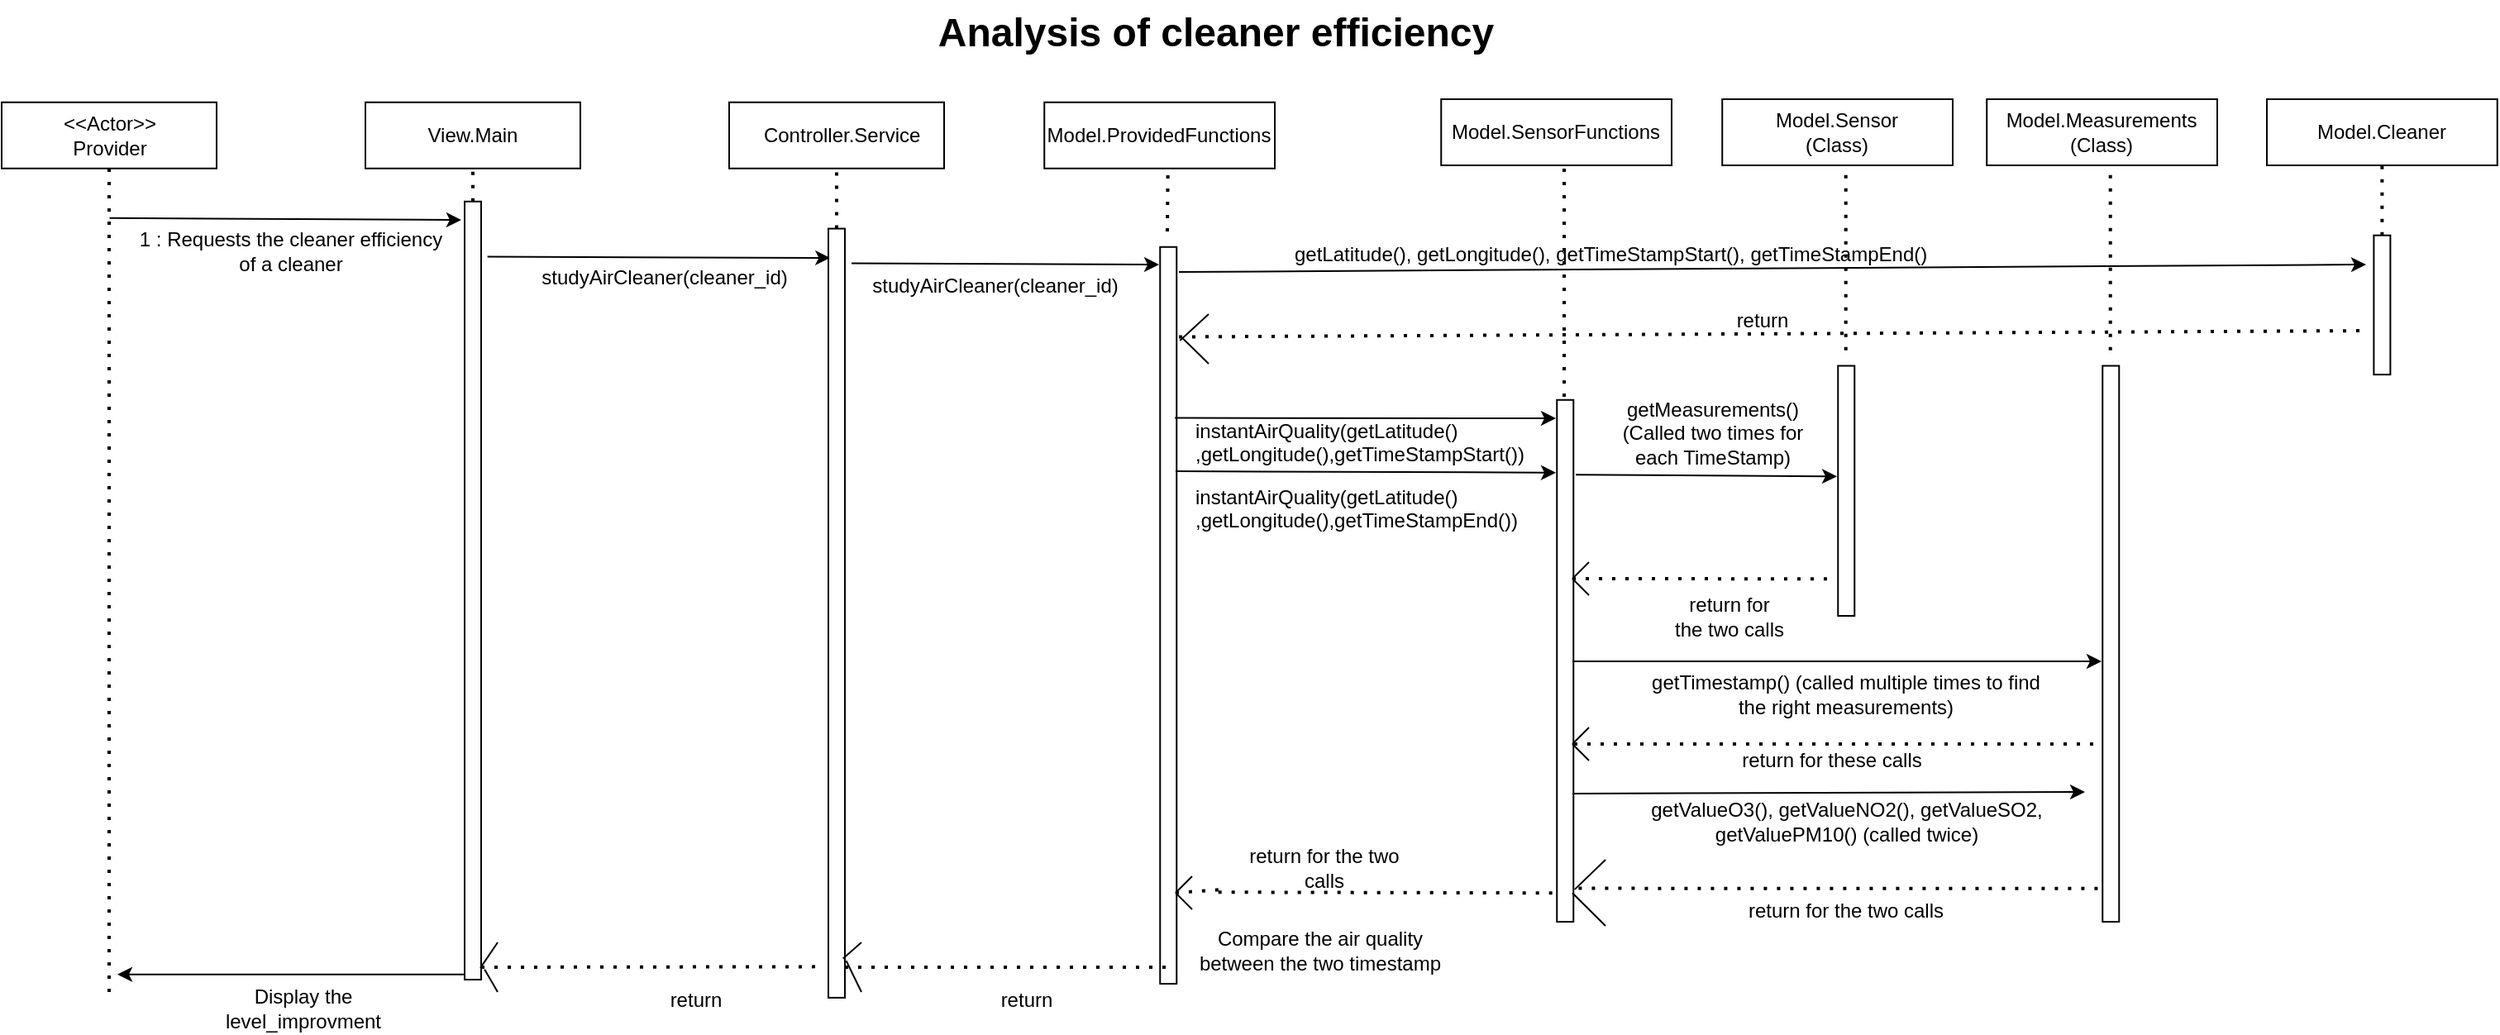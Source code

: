 <mxfile version="21.2.9" type="github">
  <diagram name="Page-1" id="ykdKxiUoXnnNfO1ILs0J">
    <mxGraphModel dx="2739" dy="987" grid="1" gridSize="10" guides="1" tooltips="1" connect="1" arrows="1" fold="1" page="1" pageScale="1" pageWidth="827" pageHeight="1169" math="0" shadow="0">
      <root>
        <mxCell id="0" />
        <mxCell id="1" parent="0" />
        <mxCell id="bs57F5KCe5MACJYOmROy-1" value="" style="rounded=0;whiteSpace=wrap;html=1;" parent="1" vertex="1">
          <mxGeometry x="-100" y="161.88" width="130" height="40" as="geometry" />
        </mxCell>
        <mxCell id="bs57F5KCe5MACJYOmROy-2" value="View.Main" style="text;html=1;strokeColor=none;fillColor=none;align=center;verticalAlign=middle;whiteSpace=wrap;rounded=0;" parent="1" vertex="1">
          <mxGeometry x="-65" y="166.88" width="60" height="30" as="geometry" />
        </mxCell>
        <mxCell id="bs57F5KCe5MACJYOmROy-3" value="" style="rounded=0;whiteSpace=wrap;html=1;" parent="1" vertex="1">
          <mxGeometry x="-320" y="161.88" width="130" height="40" as="geometry" />
        </mxCell>
        <mxCell id="bs57F5KCe5MACJYOmROy-4" value="&amp;lt;&amp;lt;Actor&amp;gt;&amp;gt;&lt;br&gt;Provider" style="text;html=1;strokeColor=none;fillColor=none;align=center;verticalAlign=middle;whiteSpace=wrap;rounded=0;" parent="1" vertex="1">
          <mxGeometry x="-292.5" y="166.88" width="75" height="30" as="geometry" />
        </mxCell>
        <mxCell id="bs57F5KCe5MACJYOmROy-5" value="" style="endArrow=classic;html=1;rounded=0;entryX=0.968;entryY=-0.129;entryDx=0;entryDy=0;exitX=0.024;exitY=0;exitDx=0;exitDy=0;exitPerimeter=0;entryPerimeter=0;" parent="1" target="bs57F5KCe5MACJYOmROy-39" edge="1">
          <mxGeometry width="50" height="50" relative="1" as="geometry">
            <mxPoint x="-254.72" y="231.88" as="sourcePoint" />
            <mxPoint x="-120" y="231.88" as="targetPoint" />
          </mxGeometry>
        </mxCell>
        <mxCell id="bs57F5KCe5MACJYOmROy-6" value="" style="rounded=0;whiteSpace=wrap;html=1;rotation=-90;" parent="1" vertex="1">
          <mxGeometry x="-270.31" y="452.2" width="470.63" height="10" as="geometry" />
        </mxCell>
        <mxCell id="bs57F5KCe5MACJYOmROy-17" value="" style="rounded=0;whiteSpace=wrap;html=1;" parent="1" vertex="1">
          <mxGeometry x="120" y="161.88" width="130" height="40" as="geometry" />
        </mxCell>
        <mxCell id="bs57F5KCe5MACJYOmROy-18" value="Controller.Service&lt;span style=&quot;white-space: pre;&quot;&gt; &lt;/span&gt;" style="text;html=1;strokeColor=none;fillColor=none;align=center;verticalAlign=middle;whiteSpace=wrap;rounded=0;" parent="1" vertex="1">
          <mxGeometry x="160" y="166.88" width="60" height="30" as="geometry" />
        </mxCell>
        <mxCell id="bs57F5KCe5MACJYOmROy-19" value="" style="endArrow=classic;html=1;rounded=0;entryX=0.962;entryY=0.113;entryDx=0;entryDy=0;entryPerimeter=0;exitX=0.929;exitY=1.381;exitDx=0;exitDy=0;exitPerimeter=0;" parent="1" source="bs57F5KCe5MACJYOmROy-6" target="bs57F5KCe5MACJYOmROy-22" edge="1">
          <mxGeometry width="50" height="50" relative="1" as="geometry">
            <mxPoint x="-20" y="338" as="sourcePoint" />
            <mxPoint x="180" y="343" as="targetPoint" />
          </mxGeometry>
        </mxCell>
        <mxCell id="bs57F5KCe5MACJYOmROy-20" value="studyAirCleaner(cleaner_id)" style="text;html=1;strokeColor=none;fillColor=none;align=center;verticalAlign=middle;whiteSpace=wrap;rounded=0;" parent="1" vertex="1">
          <mxGeometry x="50.63" y="253" width="60" height="30" as="geometry" />
        </mxCell>
        <mxCell id="bs57F5KCe5MACJYOmROy-22" value="" style="rounded=0;whiteSpace=wrap;html=1;rotation=-90;" parent="1" vertex="1">
          <mxGeometry x="-47.58" y="465.87" width="465.16" height="10" as="geometry" />
        </mxCell>
        <mxCell id="bs57F5KCe5MACJYOmROy-38" value="" style="endArrow=none;dashed=1;html=1;dashPattern=1 3;strokeWidth=2;rounded=0;entryX=0.5;entryY=1;entryDx=0;entryDy=0;" parent="1" target="bs57F5KCe5MACJYOmROy-3" edge="1">
          <mxGeometry width="50" height="50" relative="1" as="geometry">
            <mxPoint x="-255" y="700" as="sourcePoint" />
            <mxPoint x="-250" y="211.88" as="targetPoint" />
          </mxGeometry>
        </mxCell>
        <mxCell id="bs57F5KCe5MACJYOmROy-39" value="1 : Requests the cleaner efficiency&lt;br&gt;of a cleaner" style="text;html=1;strokeColor=none;fillColor=none;align=center;verticalAlign=middle;whiteSpace=wrap;rounded=0;" parent="1" vertex="1">
          <mxGeometry x="-255" y="236.88" width="220" height="30" as="geometry" />
        </mxCell>
        <mxCell id="bs57F5KCe5MACJYOmROy-40" value="" style="endArrow=none;dashed=1;html=1;dashPattern=1 3;strokeWidth=2;rounded=0;entryX=0.5;entryY=1;entryDx=0;entryDy=0;exitX=1;exitY=0.5;exitDx=0;exitDy=0;" parent="1" source="bs57F5KCe5MACJYOmROy-6" target="bs57F5KCe5MACJYOmROy-1" edge="1">
          <mxGeometry width="50" height="50" relative="1" as="geometry">
            <mxPoint x="-110" y="261.88" as="sourcePoint" />
            <mxPoint x="-60" y="211.88" as="targetPoint" />
          </mxGeometry>
        </mxCell>
        <mxCell id="bs57F5KCe5MACJYOmROy-41" value="" style="endArrow=none;dashed=1;html=1;dashPattern=1 3;strokeWidth=2;rounded=0;exitX=1;exitY=0.5;exitDx=0;exitDy=0;entryX=0.5;entryY=1.036;entryDx=0;entryDy=0;entryPerimeter=0;" parent="1" source="bs57F5KCe5MACJYOmROy-22" target="bs57F5KCe5MACJYOmROy-17" edge="1">
          <mxGeometry width="50" height="50" relative="1" as="geometry">
            <mxPoint x="180" y="221.88" as="sourcePoint" />
            <mxPoint x="230" y="171.88" as="targetPoint" />
          </mxGeometry>
        </mxCell>
        <mxCell id="9_FcKDV5dbuAONsDNkDG-13" value="" style="rounded=0;whiteSpace=wrap;html=1;" parent="1" vertex="1">
          <mxGeometry x="310.62" y="161.88" width="139.38" height="40" as="geometry" />
        </mxCell>
        <mxCell id="9_FcKDV5dbuAONsDNkDG-14" value="Model.ProvidedFunctions" style="text;html=1;strokeColor=none;fillColor=none;align=center;verticalAlign=middle;whiteSpace=wrap;rounded=0;" parent="1" vertex="1">
          <mxGeometry x="350.31" y="166.88" width="60" height="30" as="geometry" />
        </mxCell>
        <mxCell id="9_FcKDV5dbuAONsDNkDG-15" value="" style="rounded=0;whiteSpace=wrap;html=1;rotation=-90;" parent="1" vertex="1">
          <mxGeometry x="162.82" y="467.2" width="445.62" height="10" as="geometry" />
        </mxCell>
        <mxCell id="9_FcKDV5dbuAONsDNkDG-16" value="" style="endArrow=none;dashed=1;html=1;dashPattern=1 3;strokeWidth=2;rounded=0;" parent="1" edge="1">
          <mxGeometry width="50" height="50" relative="1" as="geometry">
            <mxPoint x="385" y="240" as="sourcePoint" />
            <mxPoint x="385.35" y="201.88" as="targetPoint" />
          </mxGeometry>
        </mxCell>
        <mxCell id="9_FcKDV5dbuAONsDNkDG-17" value="" style="endArrow=classic;html=1;rounded=0;exitX=0.955;exitY=1.403;exitDx=0;exitDy=0;exitPerimeter=0;" parent="1" source="bs57F5KCe5MACJYOmROy-22" edge="1">
          <mxGeometry width="50" height="50" relative="1" as="geometry">
            <mxPoint x="420" y="391.88" as="sourcePoint" />
            <mxPoint x="380" y="260" as="targetPoint" />
          </mxGeometry>
        </mxCell>
        <mxCell id="9_FcKDV5dbuAONsDNkDG-20" value="studyAirCleaner(cleaner_id)" style="text;html=1;strokeColor=none;fillColor=none;align=center;verticalAlign=middle;whiteSpace=wrap;rounded=0;" parent="1" vertex="1">
          <mxGeometry x="250.62" y="257.88" width="60" height="30" as="geometry" />
        </mxCell>
        <mxCell id="9_FcKDV5dbuAONsDNkDG-21" value="" style="endArrow=classic;html=1;rounded=0;exitX=0.768;exitY=0.897;exitDx=0;exitDy=0;exitPerimeter=0;" parent="1" source="9_FcKDV5dbuAONsDNkDG-15" edge="1">
          <mxGeometry width="50" height="50" relative="1" as="geometry">
            <mxPoint x="390" y="341.88" as="sourcePoint" />
            <mxPoint x="620" y="353" as="targetPoint" />
          </mxGeometry>
        </mxCell>
        <mxCell id="9_FcKDV5dbuAONsDNkDG-22" value="" style="endArrow=classic;html=1;rounded=0;" parent="1" edge="1">
          <mxGeometry width="50" height="50" relative="1" as="geometry">
            <mxPoint x="390" y="385" as="sourcePoint" />
            <mxPoint x="620" y="385.88" as="targetPoint" />
          </mxGeometry>
        </mxCell>
        <mxCell id="9_FcKDV5dbuAONsDNkDG-23" value="instantAirQuality(getLatitude()&lt;br&gt;,getLongitude(),getTimeStampStart())" style="text;whiteSpace=wrap;html=1;" parent="1" vertex="1">
          <mxGeometry x="400" y="346.88" width="200" height="65" as="geometry" />
        </mxCell>
        <mxCell id="9_FcKDV5dbuAONsDNkDG-42" value="instantAirQuality(getLatitude()&lt;br&gt;,getLongitude(),getTimeStampEnd())" style="text;whiteSpace=wrap;html=1;" parent="1" vertex="1">
          <mxGeometry x="400" y="386.88" width="200" height="65" as="geometry" />
        </mxCell>
        <mxCell id="9_FcKDV5dbuAONsDNkDG-49" value="" style="rounded=0;whiteSpace=wrap;html=1;rotation=-90;" parent="1" vertex="1">
          <mxGeometry x="467.82" y="494.7" width="315.62" height="10" as="geometry" />
        </mxCell>
        <mxCell id="9_FcKDV5dbuAONsDNkDG-50" value="" style="endArrow=none;dashed=1;html=1;dashPattern=1 3;strokeWidth=2;rounded=0;" parent="1" edge="1">
          <mxGeometry width="50" height="50" relative="1" as="geometry">
            <mxPoint x="625" y="340" as="sourcePoint" />
            <mxPoint x="625" y="200" as="targetPoint" />
          </mxGeometry>
        </mxCell>
        <mxCell id="9_FcKDV5dbuAONsDNkDG-53" value="" style="endArrow=none;dashed=1;html=1;dashPattern=1 3;strokeWidth=2;rounded=0;exitX=0.132;exitY=1.201;exitDx=0;exitDy=0;exitPerimeter=0;" parent="1" edge="1">
          <mxGeometry width="50" height="50" relative="1" as="geometry">
            <mxPoint x="415.84" y="639.608" as="sourcePoint" />
            <mxPoint x="620" y="640.12" as="targetPoint" />
          </mxGeometry>
        </mxCell>
        <mxCell id="9_FcKDV5dbuAONsDNkDG-55" value="" style="endArrow=none;html=1;rounded=0;" parent="1" edge="1">
          <mxGeometry width="50" height="50" relative="1" as="geometry">
            <mxPoint x="390" y="640" as="sourcePoint" />
            <mxPoint x="400" y="650" as="targetPoint" />
            <Array as="points">
              <mxPoint x="400" y="650" />
            </Array>
          </mxGeometry>
        </mxCell>
        <mxCell id="9_FcKDV5dbuAONsDNkDG-56" value="return for the two calls" style="text;html=1;strokeColor=none;fillColor=none;align=center;verticalAlign=middle;whiteSpace=wrap;rounded=0;" parent="1" vertex="1">
          <mxGeometry x="430" y="610" width="100" height="30" as="geometry" />
        </mxCell>
        <mxCell id="9_FcKDV5dbuAONsDNkDG-62" value="Compare the air quality between the two timestamp" style="text;html=1;strokeColor=none;fillColor=none;align=center;verticalAlign=middle;whiteSpace=wrap;rounded=0;" parent="1" vertex="1">
          <mxGeometry x="400" y="660" width="155" height="30" as="geometry" />
        </mxCell>
        <mxCell id="9_FcKDV5dbuAONsDNkDG-69" value="" style="rounded=0;whiteSpace=wrap;html=1;" parent="1" vertex="1">
          <mxGeometry x="550.62" y="160" width="139.38" height="40" as="geometry" />
        </mxCell>
        <mxCell id="9_FcKDV5dbuAONsDNkDG-70" value="Model.SensorFunctions" style="text;html=1;strokeColor=none;fillColor=none;align=center;verticalAlign=middle;whiteSpace=wrap;rounded=0;" parent="1" vertex="1">
          <mxGeometry x="590.31" y="165" width="60" height="30" as="geometry" />
        </mxCell>
        <mxCell id="9_FcKDV5dbuAONsDNkDG-71" value="" style="endArrow=none;dashed=1;html=1;dashPattern=1 3;strokeWidth=2;rounded=0;" parent="1" edge="1">
          <mxGeometry width="50" height="50" relative="1" as="geometry">
            <mxPoint x="-30" y="685" as="sourcePoint" />
            <mxPoint x="175" y="684.68" as="targetPoint" />
          </mxGeometry>
        </mxCell>
        <mxCell id="9_FcKDV5dbuAONsDNkDG-72" value="" style="endArrow=none;html=1;rounded=0;exitX=0.013;exitY=1.209;exitDx=0;exitDy=0;exitPerimeter=0;" parent="1" source="bs57F5KCe5MACJYOmROy-6" edge="1">
          <mxGeometry width="50" height="50" relative="1" as="geometry">
            <mxPoint x="-30" y="575" as="sourcePoint" />
            <mxPoint x="-20" y="700" as="targetPoint" />
          </mxGeometry>
        </mxCell>
        <mxCell id="9_FcKDV5dbuAONsDNkDG-73" value="" style="endArrow=none;html=1;rounded=0;exitX=0.015;exitY=0.951;exitDx=0;exitDy=0;exitPerimeter=0;" parent="1" source="bs57F5KCe5MACJYOmROy-6" edge="1">
          <mxGeometry width="50" height="50" relative="1" as="geometry">
            <mxPoint x="-30" y="575" as="sourcePoint" />
            <mxPoint x="-20" y="670" as="targetPoint" />
            <Array as="points">
              <mxPoint x="-20" y="670" />
            </Array>
          </mxGeometry>
        </mxCell>
        <mxCell id="9_FcKDV5dbuAONsDNkDG-74" value="return" style="text;html=1;strokeColor=none;fillColor=none;align=center;verticalAlign=middle;whiteSpace=wrap;rounded=0;" parent="1" vertex="1">
          <mxGeometry x="70" y="690" width="60" height="30" as="geometry" />
        </mxCell>
        <mxCell id="9_FcKDV5dbuAONsDNkDG-75" value="" style="endArrow=none;dashed=1;html=1;dashPattern=1 3;strokeWidth=2;rounded=0;entryX=0.5;entryY=0;entryDx=0;entryDy=0;" parent="1" edge="1">
          <mxGeometry width="50" height="50" relative="1" as="geometry">
            <mxPoint x="190" y="685" as="sourcePoint" />
            <mxPoint x="387.81" y="685" as="targetPoint" />
          </mxGeometry>
        </mxCell>
        <mxCell id="9_FcKDV5dbuAONsDNkDG-76" value="" style="endArrow=none;html=1;rounded=0;exitX=0.051;exitY=0.887;exitDx=0;exitDy=0;exitPerimeter=0;" parent="1" source="bs57F5KCe5MACJYOmROy-22" edge="1">
          <mxGeometry width="50" height="50" relative="1" as="geometry">
            <mxPoint x="190" y="690" as="sourcePoint" />
            <mxPoint x="200" y="670" as="targetPoint" />
            <Array as="points">
              <mxPoint x="200" y="670" />
            </Array>
          </mxGeometry>
        </mxCell>
        <mxCell id="9_FcKDV5dbuAONsDNkDG-79" value="" style="endArrow=classic;html=1;rounded=0;exitX=0.459;exitY=-0.383;exitDx=0;exitDy=0;exitPerimeter=0;" parent="1" edge="1">
          <mxGeometry width="50" height="50" relative="1" as="geometry">
            <mxPoint x="-40" y="689.35" as="sourcePoint" />
            <mxPoint x="-250" y="689.35" as="targetPoint" />
          </mxGeometry>
        </mxCell>
        <mxCell id="9_FcKDV5dbuAONsDNkDG-80" value="Display the level_improvment" style="text;html=1;strokeColor=none;fillColor=none;align=center;verticalAlign=middle;whiteSpace=wrap;rounded=0;" parent="1" vertex="1">
          <mxGeometry x="-200" y="695" width="125" height="30" as="geometry" />
        </mxCell>
        <mxCell id="9_FcKDV5dbuAONsDNkDG-106" value="" style="rounded=0;whiteSpace=wrap;html=1;rotation=-90;" parent="1" vertex="1">
          <mxGeometry x="720" y="391.88" width="151.25" height="10" as="geometry" />
        </mxCell>
        <mxCell id="9_FcKDV5dbuAONsDNkDG-107" value="" style="endArrow=none;dashed=1;html=1;dashPattern=1 3;strokeWidth=2;rounded=0;" parent="1" edge="1">
          <mxGeometry width="50" height="50" relative="1" as="geometry">
            <mxPoint x="795.35" y="311.88" as="sourcePoint" />
            <mxPoint x="795.35" y="191.88" as="targetPoint" />
          </mxGeometry>
        </mxCell>
        <mxCell id="9_FcKDV5dbuAONsDNkDG-108" value="" style="rounded=0;whiteSpace=wrap;html=1;" parent="1" vertex="1">
          <mxGeometry x="720.62" y="160" width="139.38" height="40" as="geometry" />
        </mxCell>
        <mxCell id="9_FcKDV5dbuAONsDNkDG-109" value="Model.Sensor&lt;br&gt;(Class)" style="text;html=1;strokeColor=none;fillColor=none;align=center;verticalAlign=middle;whiteSpace=wrap;rounded=0;" parent="1" vertex="1">
          <mxGeometry x="760" y="165" width="60.31" height="30" as="geometry" />
        </mxCell>
        <mxCell id="9_FcKDV5dbuAONsDNkDG-110" value="" style="endArrow=classic;html=1;rounded=0;exitX=0.706;exitY=1.152;exitDx=0;exitDy=0;exitPerimeter=0;" parent="1" edge="1">
          <mxGeometry width="50" height="50" relative="1" as="geometry">
            <mxPoint x="632" y="387.12" as="sourcePoint" />
            <mxPoint x="790" y="388.12" as="targetPoint" />
          </mxGeometry>
        </mxCell>
        <mxCell id="9_FcKDV5dbuAONsDNkDG-114" value="" style="rounded=0;whiteSpace=wrap;html=1;rotation=-90;" parent="1" vertex="1">
          <mxGeometry x="787.5" y="484.38" width="336.25" height="10" as="geometry" />
        </mxCell>
        <mxCell id="9_FcKDV5dbuAONsDNkDG-115" value="" style="endArrow=none;dashed=1;html=1;dashPattern=1 3;strokeWidth=2;rounded=0;" parent="1" edge="1">
          <mxGeometry width="50" height="50" relative="1" as="geometry">
            <mxPoint x="955.35" y="311.88" as="sourcePoint" />
            <mxPoint x="955.35" y="191.88" as="targetPoint" />
          </mxGeometry>
        </mxCell>
        <mxCell id="9_FcKDV5dbuAONsDNkDG-116" value="" style="rounded=0;whiteSpace=wrap;html=1;" parent="1" vertex="1">
          <mxGeometry x="880.62" y="160" width="139.38" height="40" as="geometry" />
        </mxCell>
        <mxCell id="9_FcKDV5dbuAONsDNkDG-117" value="Model.Measurements&lt;br&gt;(Class)" style="text;html=1;strokeColor=none;fillColor=none;align=center;verticalAlign=middle;whiteSpace=wrap;rounded=0;" parent="1" vertex="1">
          <mxGeometry x="920.31" y="165" width="60" height="30" as="geometry" />
        </mxCell>
        <mxCell id="9_FcKDV5dbuAONsDNkDG-118" value="" style="endArrow=none;dashed=1;html=1;dashPattern=1 3;strokeWidth=2;rounded=0;" parent="1" edge="1">
          <mxGeometry width="50" height="50" relative="1" as="geometry">
            <mxPoint x="630" y="450" as="sourcePoint" />
            <mxPoint x="790" y="450.12" as="targetPoint" />
          </mxGeometry>
        </mxCell>
        <mxCell id="9_FcKDV5dbuAONsDNkDG-119" value="" style="endArrow=none;html=1;rounded=0;" parent="1" edge="1">
          <mxGeometry width="50" height="50" relative="1" as="geometry">
            <mxPoint x="630" y="450" as="sourcePoint" />
            <mxPoint x="640" y="440" as="targetPoint" />
          </mxGeometry>
        </mxCell>
        <mxCell id="9_FcKDV5dbuAONsDNkDG-120" value="" style="endArrow=none;html=1;rounded=0;" parent="1" edge="1">
          <mxGeometry width="50" height="50" relative="1" as="geometry">
            <mxPoint x="630" y="450" as="sourcePoint" />
            <mxPoint x="640" y="460" as="targetPoint" />
            <Array as="points">
              <mxPoint x="640" y="460" />
            </Array>
          </mxGeometry>
        </mxCell>
        <mxCell id="9_FcKDV5dbuAONsDNkDG-121" value="return for the two calls" style="text;html=1;strokeColor=none;fillColor=none;align=center;verticalAlign=middle;whiteSpace=wrap;rounded=0;" parent="1" vertex="1">
          <mxGeometry x="690" y="458.12" width="70" height="30" as="geometry" />
        </mxCell>
        <mxCell id="ShpuO0ebEkKeQniD5H_K-5" value="" style="endArrow=classic;html=1;rounded=0;" parent="1" edge="1">
          <mxGeometry width="50" height="50" relative="1" as="geometry">
            <mxPoint x="630" y="500" as="sourcePoint" />
            <mxPoint x="950" y="500" as="targetPoint" />
          </mxGeometry>
        </mxCell>
        <mxCell id="9_FcKDV5dbuAONsDNkDG-111" value="getMeasurements()&lt;br&gt;(Called two times for each TimeStamp)" style="text;html=1;strokeColor=none;fillColor=none;align=center;verticalAlign=middle;whiteSpace=wrap;rounded=0;" parent="1" vertex="1">
          <mxGeometry x="650.31" y="346.88" width="130" height="30" as="geometry" />
        </mxCell>
        <mxCell id="ShpuO0ebEkKeQniD5H_K-7" value="getTimestamp() (called multiple times to find the right measurements)" style="text;html=1;strokeColor=none;fillColor=none;align=center;verticalAlign=middle;whiteSpace=wrap;rounded=0;" parent="1" vertex="1">
          <mxGeometry x="673.29" y="504.7" width="244.69" height="30" as="geometry" />
        </mxCell>
        <mxCell id="ShpuO0ebEkKeQniD5H_K-9" value="" style="endArrow=none;dashed=1;html=1;dashPattern=1 3;strokeWidth=2;rounded=0;" parent="1" edge="1">
          <mxGeometry width="50" height="50" relative="1" as="geometry">
            <mxPoint x="631" y="550" as="sourcePoint" />
            <mxPoint x="950" y="550" as="targetPoint" />
            <Array as="points">
              <mxPoint x="900" y="550" />
            </Array>
          </mxGeometry>
        </mxCell>
        <mxCell id="ShpuO0ebEkKeQniD5H_K-11" value="" style="endArrow=none;html=1;rounded=0;" parent="1" edge="1">
          <mxGeometry width="50" height="50" relative="1" as="geometry">
            <mxPoint x="630" y="550" as="sourcePoint" />
            <mxPoint x="640" y="540" as="targetPoint" />
            <Array as="points">
              <mxPoint x="640" y="540" />
            </Array>
          </mxGeometry>
        </mxCell>
        <mxCell id="ShpuO0ebEkKeQniD5H_K-12" value="" style="endArrow=none;html=1;rounded=0;" parent="1" edge="1">
          <mxGeometry width="50" height="50" relative="1" as="geometry">
            <mxPoint x="630" y="550" as="sourcePoint" />
            <mxPoint x="640" y="560" as="targetPoint" />
            <Array as="points" />
          </mxGeometry>
        </mxCell>
        <mxCell id="ShpuO0ebEkKeQniD5H_K-13" value="return for these calls" style="text;html=1;strokeColor=none;fillColor=none;align=center;verticalAlign=middle;whiteSpace=wrap;rounded=0;" parent="1" vertex="1">
          <mxGeometry x="722" y="545" width="130" height="30" as="geometry" />
        </mxCell>
        <mxCell id="ShpuO0ebEkKeQniD5H_K-14" value="" style="endArrow=classic;html=1;rounded=0;" parent="1" edge="1">
          <mxGeometry width="50" height="50" relative="1" as="geometry">
            <mxPoint x="630" y="580" as="sourcePoint" />
            <mxPoint x="940" y="579" as="targetPoint" />
          </mxGeometry>
        </mxCell>
        <mxCell id="ShpuO0ebEkKeQniD5H_K-15" value="&lt;div&gt;getValueO3(), getValueNO2(), getValueSO2, getValuePM10() (called twice)&lt;br&gt;&lt;/div&gt;" style="text;html=1;strokeColor=none;fillColor=none;align=center;verticalAlign=middle;whiteSpace=wrap;rounded=0;" parent="1" vertex="1">
          <mxGeometry x="675.63" y="582" width="240" height="30" as="geometry" />
        </mxCell>
        <mxCell id="ShpuO0ebEkKeQniD5H_K-18" value="" style="endArrow=none;dashed=1;html=1;dashPattern=1 3;strokeWidth=2;rounded=0;" parent="1" edge="1">
          <mxGeometry width="50" height="50" relative="1" as="geometry">
            <mxPoint x="390" y="640" as="sourcePoint" />
            <mxPoint x="418.417" y="638.0" as="targetPoint" />
          </mxGeometry>
        </mxCell>
        <mxCell id="ShpuO0ebEkKeQniD5H_K-20" value="" style="endArrow=none;html=1;rounded=0;" parent="1" edge="1">
          <mxGeometry width="50" height="50" relative="1" as="geometry">
            <mxPoint x="390" y="640" as="sourcePoint" />
            <mxPoint x="400" y="630" as="targetPoint" />
            <Array as="points" />
          </mxGeometry>
        </mxCell>
        <mxCell id="ShpuO0ebEkKeQniD5H_K-22" value="" style="endArrow=none;html=1;rounded=0;exitX=0.048;exitY=1.081;exitDx=0;exitDy=0;exitPerimeter=0;" parent="1" source="bs57F5KCe5MACJYOmROy-22" edge="1">
          <mxGeometry width="50" height="50" relative="1" as="geometry">
            <mxPoint x="199" y="694" as="sourcePoint" />
            <mxPoint x="200" y="700" as="targetPoint" />
            <Array as="points" />
          </mxGeometry>
        </mxCell>
        <mxCell id="ShpuO0ebEkKeQniD5H_K-23" value="return" style="text;html=1;strokeColor=none;fillColor=none;align=center;verticalAlign=middle;whiteSpace=wrap;rounded=0;" parent="1" vertex="1">
          <mxGeometry x="270" y="690" width="60" height="30" as="geometry" />
        </mxCell>
        <mxCell id="ShpuO0ebEkKeQniD5H_K-26" value="Model.Cleaner" style="rounded=0;whiteSpace=wrap;html=1;" parent="1" vertex="1">
          <mxGeometry x="1050" y="160" width="139.38" height="40" as="geometry" />
        </mxCell>
        <mxCell id="ShpuO0ebEkKeQniD5H_K-27" value="" style="endArrow=none;dashed=1;html=1;dashPattern=1 3;strokeWidth=2;rounded=0;entryX=0.5;entryY=1;entryDx=0;entryDy=0;exitX=1;exitY=0.5;exitDx=0;exitDy=0;" parent="1" source="ShpuO0ebEkKeQniD5H_K-28" target="ShpuO0ebEkKeQniD5H_K-26" edge="1">
          <mxGeometry width="50" height="50" relative="1" as="geometry">
            <mxPoint x="1120" y="220" as="sourcePoint" />
            <mxPoint x="965.35" y="201.88" as="targetPoint" />
          </mxGeometry>
        </mxCell>
        <mxCell id="ShpuO0ebEkKeQniD5H_K-28" value="" style="rounded=0;whiteSpace=wrap;html=1;rotation=-90;" parent="1" vertex="1">
          <mxGeometry x="1077.58" y="279.46" width="84.22" height="10" as="geometry" />
        </mxCell>
        <mxCell id="ShpuO0ebEkKeQniD5H_K-29" value="" style="endArrow=classic;html=1;rounded=0;exitX=0.966;exitY=1.137;exitDx=0;exitDy=0;exitPerimeter=0;" parent="1" source="9_FcKDV5dbuAONsDNkDG-15" edge="1">
          <mxGeometry width="50" height="50" relative="1" as="geometry">
            <mxPoint x="400" y="363" as="sourcePoint" />
            <mxPoint x="1110" y="260" as="targetPoint" />
          </mxGeometry>
        </mxCell>
        <mxCell id="ShpuO0ebEkKeQniD5H_K-30" value="" style="endArrow=none;dashed=1;html=1;dashPattern=1 3;strokeWidth=2;rounded=0;exitX=0.878;exitY=1.137;exitDx=0;exitDy=0;exitPerimeter=0;" parent="1" source="9_FcKDV5dbuAONsDNkDG-15" edge="1">
          <mxGeometry width="50" height="50" relative="1" as="geometry">
            <mxPoint x="640" y="460" as="sourcePoint" />
            <mxPoint x="1110" y="300" as="targetPoint" />
          </mxGeometry>
        </mxCell>
        <mxCell id="ShpuO0ebEkKeQniD5H_K-31" value="" style="endArrow=none;dashed=1;html=1;dashPattern=1 3;strokeWidth=2;rounded=0;exitX=0.064;exitY=1.308;exitDx=0;exitDy=0;exitPerimeter=0;entryX=0.06;entryY=-0.062;entryDx=0;entryDy=0;entryPerimeter=0;" parent="1" source="9_FcKDV5dbuAONsDNkDG-49" target="9_FcKDV5dbuAONsDNkDG-114" edge="1">
          <mxGeometry width="50" height="50" relative="1" as="geometry">
            <mxPoint x="640" y="460" as="sourcePoint" />
            <mxPoint x="950" y="640" as="targetPoint" />
          </mxGeometry>
        </mxCell>
        <mxCell id="ShpuO0ebEkKeQniD5H_K-32" value="" style="endArrow=none;html=1;rounded=0;exitX=0.062;exitY=1.078;exitDx=0;exitDy=0;exitPerimeter=0;" parent="1" source="9_FcKDV5dbuAONsDNkDG-49" edge="1">
          <mxGeometry width="50" height="50" relative="1" as="geometry">
            <mxPoint x="640" y="560" as="sourcePoint" />
            <mxPoint x="650" y="620" as="targetPoint" />
            <Array as="points" />
          </mxGeometry>
        </mxCell>
        <mxCell id="ShpuO0ebEkKeQniD5H_K-33" value="" style="endArrow=none;html=1;rounded=0;exitX=0.055;exitY=0.937;exitDx=0;exitDy=0;exitPerimeter=0;" parent="1" source="9_FcKDV5dbuAONsDNkDG-49" edge="1">
          <mxGeometry width="50" height="50" relative="1" as="geometry">
            <mxPoint x="650" y="570" as="sourcePoint" />
            <mxPoint x="650" y="660" as="targetPoint" />
            <Array as="points" />
          </mxGeometry>
        </mxCell>
        <mxCell id="ShpuO0ebEkKeQniD5H_K-34" value="return for the two calls" style="text;html=1;strokeColor=none;fillColor=none;align=center;verticalAlign=middle;whiteSpace=wrap;rounded=0;" parent="1" vertex="1">
          <mxGeometry x="725.94" y="636" width="139.37" height="30" as="geometry" />
        </mxCell>
        <mxCell id="ShpuO0ebEkKeQniD5H_K-35" value="getLatitude(), getLongitude(), getTimeStampStart(), getTimeStampEnd()" style="text;whiteSpace=wrap;html=1;" parent="1" vertex="1">
          <mxGeometry x="460" y="240" width="400" height="20" as="geometry" />
        </mxCell>
        <mxCell id="ShpuO0ebEkKeQniD5H_K-36" value="return" style="text;html=1;strokeColor=none;fillColor=none;align=center;verticalAlign=middle;whiteSpace=wrap;rounded=0;" parent="1" vertex="1">
          <mxGeometry x="710" y="279.46" width="70" height="30" as="geometry" />
        </mxCell>
        <mxCell id="ShpuO0ebEkKeQniD5H_K-38" value="" style="endArrow=none;html=1;rounded=0;exitX=0.873;exitY=1.197;exitDx=0;exitDy=0;exitPerimeter=0;" parent="1" source="9_FcKDV5dbuAONsDNkDG-15" edge="1">
          <mxGeometry width="50" height="50" relative="1" as="geometry">
            <mxPoint x="400" y="650" as="sourcePoint" />
            <mxPoint x="410" y="290" as="targetPoint" />
            <Array as="points" />
          </mxGeometry>
        </mxCell>
        <mxCell id="ShpuO0ebEkKeQniD5H_K-39" value="" style="endArrow=none;html=1;rounded=0;exitX=0.878;exitY=1.277;exitDx=0;exitDy=0;exitPerimeter=0;" parent="1" source="9_FcKDV5dbuAONsDNkDG-15" edge="1">
          <mxGeometry width="50" height="50" relative="1" as="geometry">
            <mxPoint x="403" y="316" as="sourcePoint" />
            <mxPoint x="410" y="320" as="targetPoint" />
            <Array as="points" />
          </mxGeometry>
        </mxCell>
        <mxCell id="O4eCmVBibOSDJZgodQc2-1" value="Analysis of cleaner efficiency" style="text;strokeColor=none;fillColor=none;html=1;fontSize=24;fontStyle=1;verticalAlign=middle;align=center;" vertex="1" parent="1">
          <mxGeometry x="364" y="100" width="100" height="40" as="geometry" />
        </mxCell>
      </root>
    </mxGraphModel>
  </diagram>
</mxfile>
